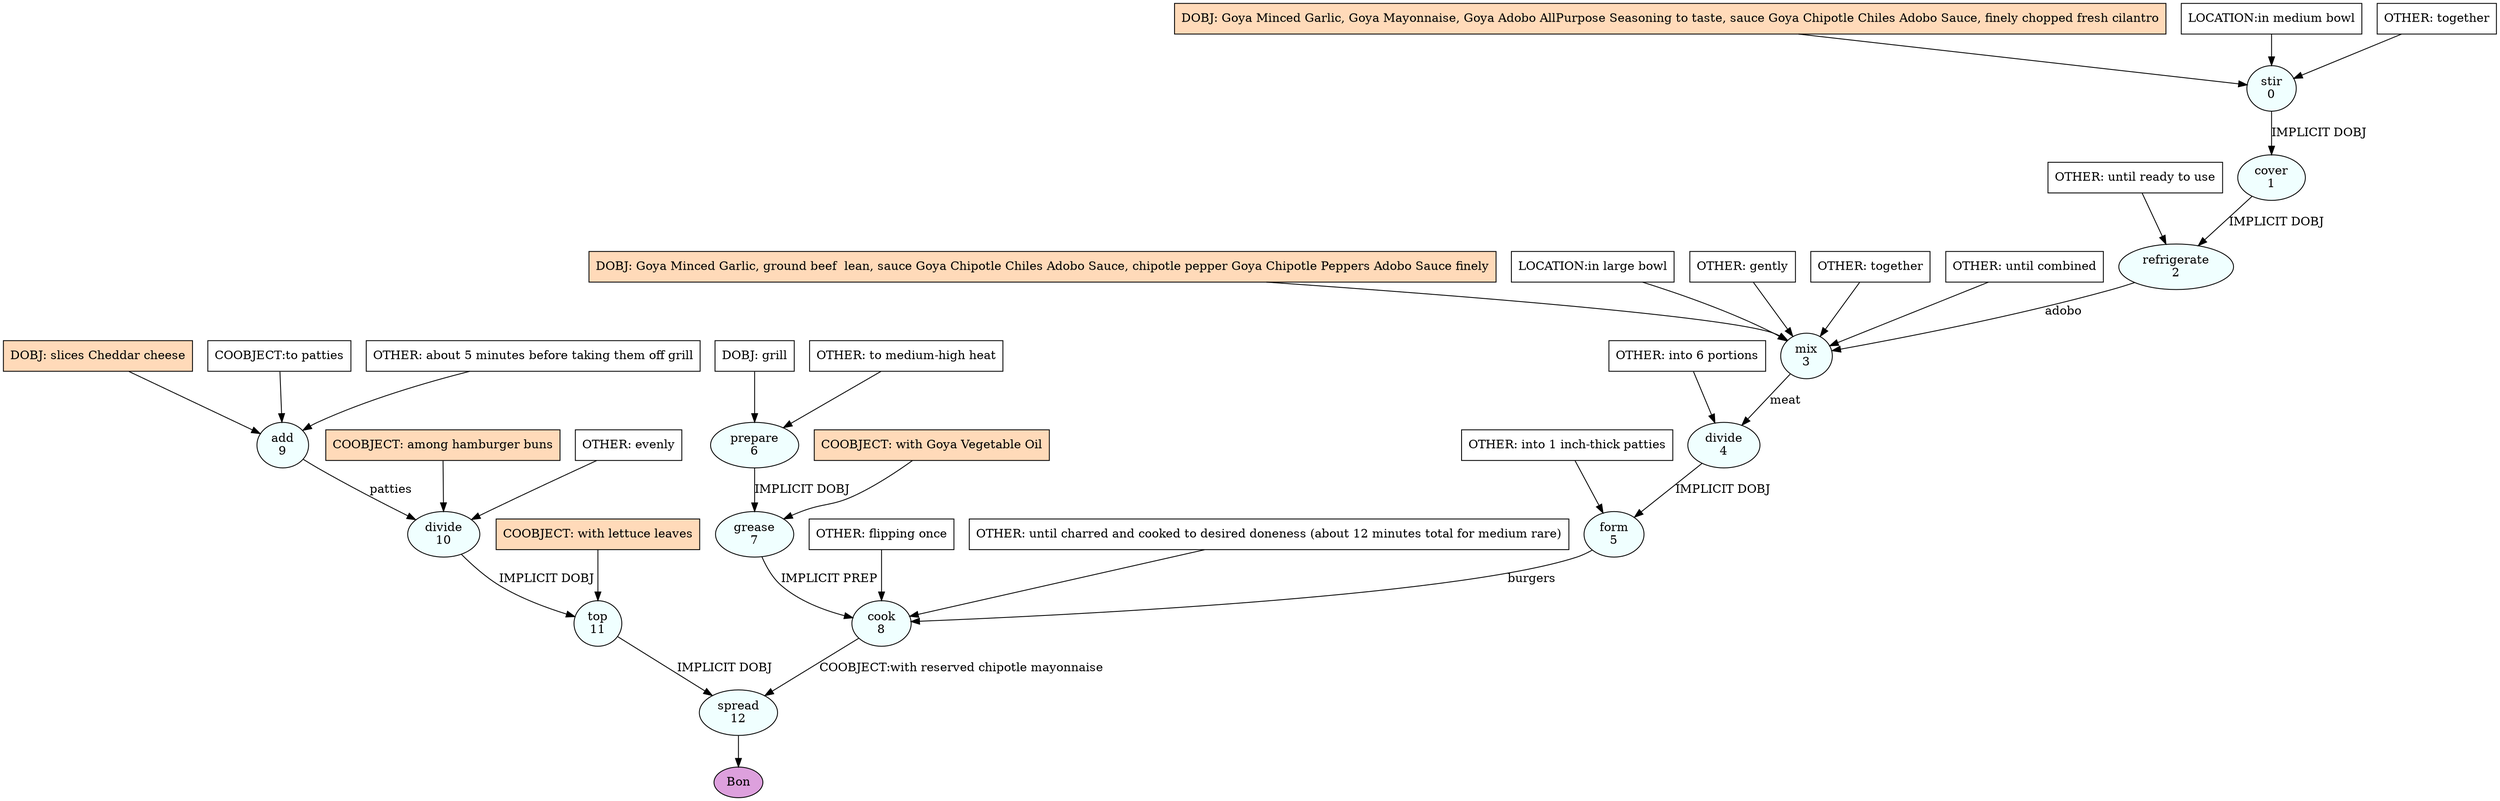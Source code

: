 digraph recipe {
E0[label="stir
0", shape=oval, style=filled, fillcolor=azure]
E1[label="cover
1", shape=oval, style=filled, fillcolor=azure]
E2[label="refrigerate
2", shape=oval, style=filled, fillcolor=azure]
E3[label="mix
3", shape=oval, style=filled, fillcolor=azure]
E4[label="divide
4", shape=oval, style=filled, fillcolor=azure]
E5[label="form
5", shape=oval, style=filled, fillcolor=azure]
E6[label="prepare
6", shape=oval, style=filled, fillcolor=azure]
E7[label="grease
7", shape=oval, style=filled, fillcolor=azure]
E8[label="cook
8", shape=oval, style=filled, fillcolor=azure]
E9[label="add
9", shape=oval, style=filled, fillcolor=azure]
E10[label="divide
10", shape=oval, style=filled, fillcolor=azure]
E11[label="top
11", shape=oval, style=filled, fillcolor=azure]
E12[label="spread
12", shape=oval, style=filled, fillcolor=azure]
D0[label="DOBJ: Goya Minced Garlic, Goya Mayonnaise, Goya Adobo AllPurpose Seasoning to taste, sauce Goya Chipotle Chiles Adobo Sauce, finely chopped fresh cilantro", shape=box, style=filled, fillcolor=peachpuff]
D0 -> E0
P0_0[label="LOCATION:in medium bowl", shape=box, style=filled, fillcolor=white]
P0_0 -> E0
O0_0[label="OTHER: together", shape=box, style=filled, fillcolor=white]
O0_0 -> E0
D6[label="DOBJ: grill", shape=box, style=filled, fillcolor=white]
D6 -> E6
O6_0[label="OTHER: to medium-high heat", shape=box, style=filled, fillcolor=white]
O6_0 -> E6
D9[label="DOBJ: slices Cheddar cheese", shape=box, style=filled, fillcolor=peachpuff]
D9 -> E9
P9_0[label="COOBJECT:to patties", shape=box, style=filled, fillcolor=white]
P9_0 -> E9
O9_0[label="OTHER: about 5 minutes before taking them off grill", shape=box, style=filled, fillcolor=white]
O9_0 -> E9
E0 -> E1 [label="IMPLICIT DOBJ"]
E1 -> E2 [label="IMPLICIT DOBJ"]
O2_0_0[label="OTHER: until ready to use", shape=box, style=filled, fillcolor=white]
O2_0_0 -> E2
D3_ing[label="DOBJ: Goya Minced Garlic, ground beef  lean, sauce Goya Chipotle Chiles Adobo Sauce, chipotle pepper Goya Chipotle Peppers Adobo Sauce finely", shape=box, style=filled, fillcolor=peachpuff]
D3_ing -> E3
E2 -> E3 [label="adobo"]
P3_0_0[label="LOCATION:in large bowl", shape=box, style=filled, fillcolor=white]
P3_0_0 -> E3
O3_0_0[label="OTHER: gently", shape=box, style=filled, fillcolor=white]
O3_0_0 -> E3
O3_1_0[label="OTHER: together", shape=box, style=filled, fillcolor=white]
O3_1_0 -> E3
O3_2_0[label="OTHER: until combined", shape=box, style=filled, fillcolor=white]
O3_2_0 -> E3
E3 -> E4 [label="meat"]
O4_0_0[label="OTHER: into 6 portions", shape=box, style=filled, fillcolor=white]
O4_0_0 -> E4
E4 -> E5 [label="IMPLICIT DOBJ"]
O5_0_0[label="OTHER: into 1 inch-thick patties", shape=box, style=filled, fillcolor=white]
O5_0_0 -> E5
E6 -> E7 [label="IMPLICIT DOBJ"]
P7_0_ing[label="COOBJECT: with Goya Vegetable Oil", shape=box, style=filled, fillcolor=peachpuff]
P7_0_ing -> E7
E5 -> E8 [label="burgers"]
E7 -> E8 [label="IMPLICIT PREP"]
O8_0_0[label="OTHER: flipping once", shape=box, style=filled, fillcolor=white]
O8_0_0 -> E8
O8_1_0[label="OTHER: until charred and cooked to desired doneness (about 12 minutes total for medium rare)", shape=box, style=filled, fillcolor=white]
O8_1_0 -> E8
E9 -> E10 [label="patties"]
P10_0_ing[label="COOBJECT: among hamburger buns", shape=box, style=filled, fillcolor=peachpuff]
P10_0_ing -> E10
O10_0_0[label="OTHER: evenly", shape=box, style=filled, fillcolor=white]
O10_0_0 -> E10
E10 -> E11 [label="IMPLICIT DOBJ"]
P11_0_ing[label="COOBJECT: with lettuce leaves", shape=box, style=filled, fillcolor=peachpuff]
P11_0_ing -> E11
E11 -> E12 [label="IMPLICIT DOBJ"]
E8 -> E12 [label="COOBJECT:with reserved chipotle mayonnaise"]
EOR[label="Bon", shape=oval, style=filled, fillcolor=plum]
E12 -> EOR
}
